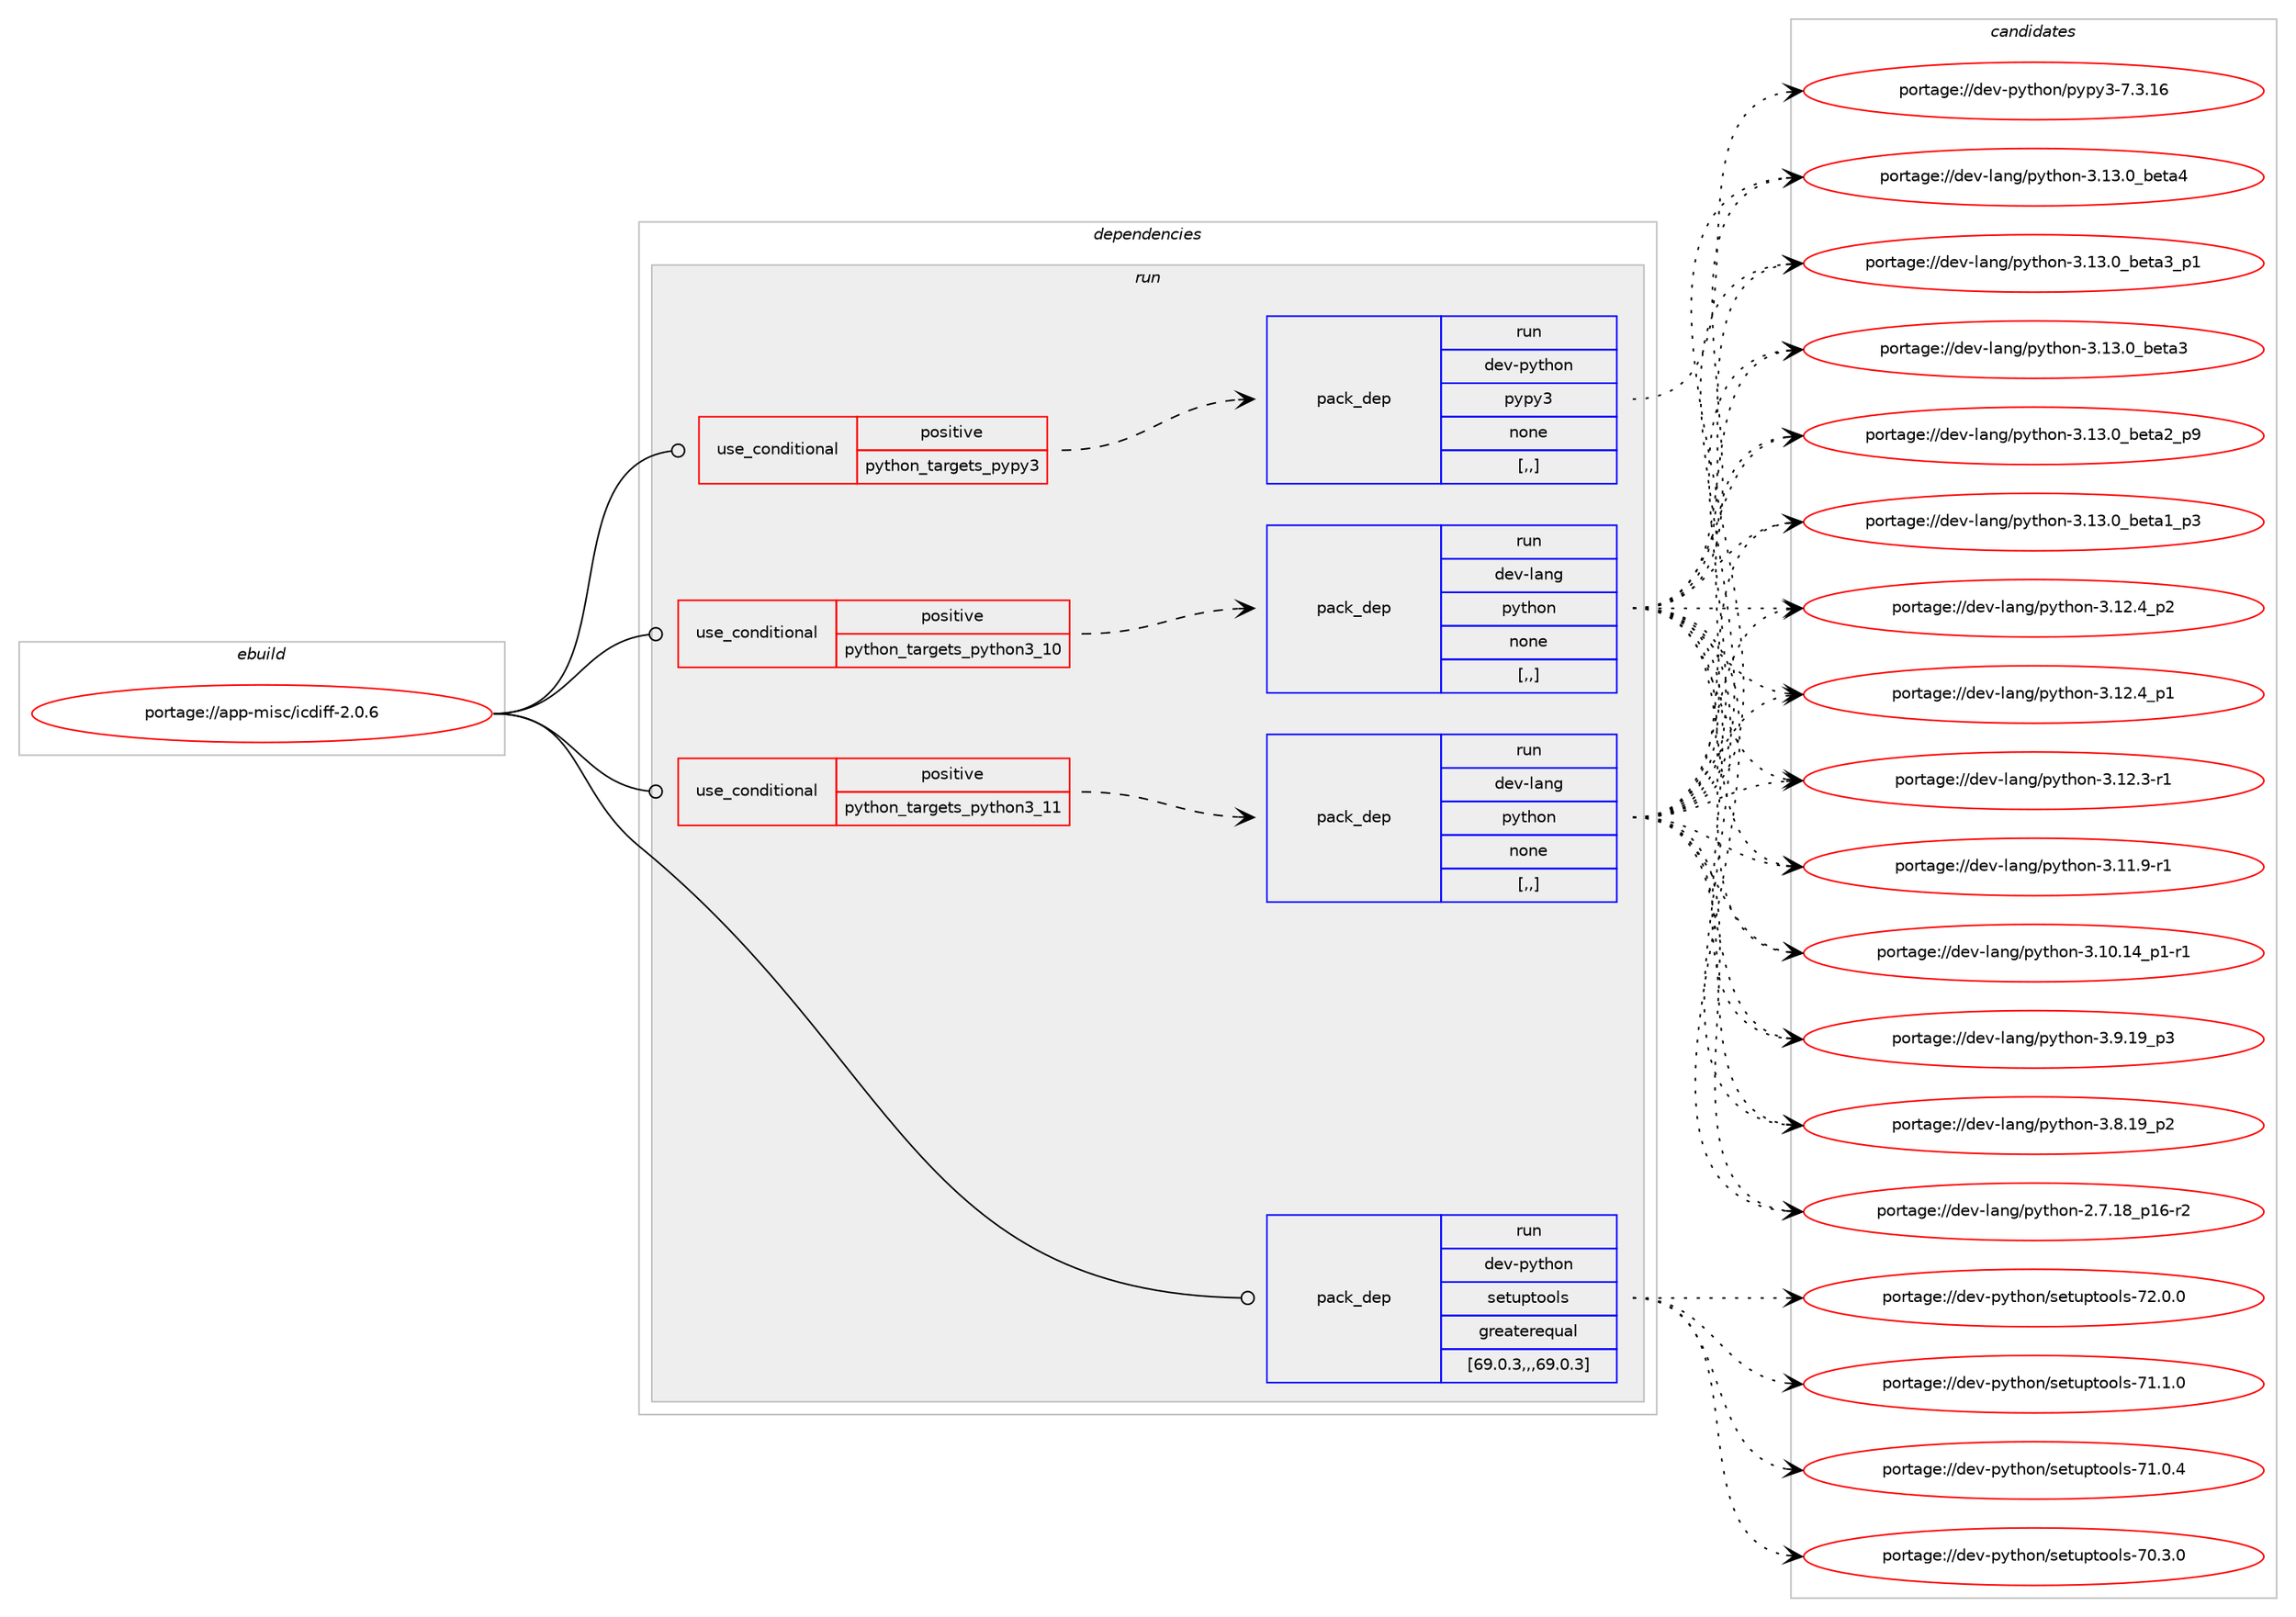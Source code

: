 digraph prolog {

# *************
# Graph options
# *************

newrank=true;
concentrate=true;
compound=true;
graph [rankdir=LR,fontname=Helvetica,fontsize=10,ranksep=1.5];#, ranksep=2.5, nodesep=0.2];
edge  [arrowhead=vee];
node  [fontname=Helvetica,fontsize=10];

# **********
# The ebuild
# **********

subgraph cluster_leftcol {
color=gray;
label=<<i>ebuild</i>>;
id [label="portage://app-misc/icdiff-2.0.6", color=red, width=4, href="../app-misc/icdiff-2.0.6.svg"];
}

# ****************
# The dependencies
# ****************

subgraph cluster_midcol {
color=gray;
label=<<i>dependencies</i>>;
subgraph cluster_compile {
fillcolor="#eeeeee";
style=filled;
label=<<i>compile</i>>;
}
subgraph cluster_compileandrun {
fillcolor="#eeeeee";
style=filled;
label=<<i>compile and run</i>>;
}
subgraph cluster_run {
fillcolor="#eeeeee";
style=filled;
label=<<i>run</i>>;
subgraph cond12134 {
dependency41965 [label=<<TABLE BORDER="0" CELLBORDER="1" CELLSPACING="0" CELLPADDING="4"><TR><TD ROWSPAN="3" CELLPADDING="10">use_conditional</TD></TR><TR><TD>positive</TD></TR><TR><TD>python_targets_pypy3</TD></TR></TABLE>>, shape=none, color=red];
subgraph pack29439 {
dependency41966 [label=<<TABLE BORDER="0" CELLBORDER="1" CELLSPACING="0" CELLPADDING="4" WIDTH="220"><TR><TD ROWSPAN="6" CELLPADDING="30">pack_dep</TD></TR><TR><TD WIDTH="110">run</TD></TR><TR><TD>dev-python</TD></TR><TR><TD>pypy3</TD></TR><TR><TD>none</TD></TR><TR><TD>[,,]</TD></TR></TABLE>>, shape=none, color=blue];
}
dependency41965:e -> dependency41966:w [weight=20,style="dashed",arrowhead="vee"];
}
id:e -> dependency41965:w [weight=20,style="solid",arrowhead="odot"];
subgraph cond12135 {
dependency41967 [label=<<TABLE BORDER="0" CELLBORDER="1" CELLSPACING="0" CELLPADDING="4"><TR><TD ROWSPAN="3" CELLPADDING="10">use_conditional</TD></TR><TR><TD>positive</TD></TR><TR><TD>python_targets_python3_10</TD></TR></TABLE>>, shape=none, color=red];
subgraph pack29440 {
dependency41968 [label=<<TABLE BORDER="0" CELLBORDER="1" CELLSPACING="0" CELLPADDING="4" WIDTH="220"><TR><TD ROWSPAN="6" CELLPADDING="30">pack_dep</TD></TR><TR><TD WIDTH="110">run</TD></TR><TR><TD>dev-lang</TD></TR><TR><TD>python</TD></TR><TR><TD>none</TD></TR><TR><TD>[,,]</TD></TR></TABLE>>, shape=none, color=blue];
}
dependency41967:e -> dependency41968:w [weight=20,style="dashed",arrowhead="vee"];
}
id:e -> dependency41967:w [weight=20,style="solid",arrowhead="odot"];
subgraph cond12136 {
dependency41969 [label=<<TABLE BORDER="0" CELLBORDER="1" CELLSPACING="0" CELLPADDING="4"><TR><TD ROWSPAN="3" CELLPADDING="10">use_conditional</TD></TR><TR><TD>positive</TD></TR><TR><TD>python_targets_python3_11</TD></TR></TABLE>>, shape=none, color=red];
subgraph pack29441 {
dependency41970 [label=<<TABLE BORDER="0" CELLBORDER="1" CELLSPACING="0" CELLPADDING="4" WIDTH="220"><TR><TD ROWSPAN="6" CELLPADDING="30">pack_dep</TD></TR><TR><TD WIDTH="110">run</TD></TR><TR><TD>dev-lang</TD></TR><TR><TD>python</TD></TR><TR><TD>none</TD></TR><TR><TD>[,,]</TD></TR></TABLE>>, shape=none, color=blue];
}
dependency41969:e -> dependency41970:w [weight=20,style="dashed",arrowhead="vee"];
}
id:e -> dependency41969:w [weight=20,style="solid",arrowhead="odot"];
subgraph pack29442 {
dependency41971 [label=<<TABLE BORDER="0" CELLBORDER="1" CELLSPACING="0" CELLPADDING="4" WIDTH="220"><TR><TD ROWSPAN="6" CELLPADDING="30">pack_dep</TD></TR><TR><TD WIDTH="110">run</TD></TR><TR><TD>dev-python</TD></TR><TR><TD>setuptools</TD></TR><TR><TD>greaterequal</TD></TR><TR><TD>[69.0.3,,,69.0.3]</TD></TR></TABLE>>, shape=none, color=blue];
}
id:e -> dependency41971:w [weight=20,style="solid",arrowhead="odot"];
}
}

# **************
# The candidates
# **************

subgraph cluster_choices {
rank=same;
color=gray;
label=<<i>candidates</i>>;

subgraph choice29439 {
color=black;
nodesep=1;
choice10010111845112121116104111110471121211121215145554651464954 [label="portage://dev-python/pypy3-7.3.16", color=red, width=4,href="../dev-python/pypy3-7.3.16.svg"];
dependency41966:e -> choice10010111845112121116104111110471121211121215145554651464954:w [style=dotted,weight="100"];
}
subgraph choice29440 {
color=black;
nodesep=1;
choice1001011184510897110103471121211161041111104551464951464895981011169752 [label="portage://dev-lang/python-3.13.0_beta4", color=red, width=4,href="../dev-lang/python-3.13.0_beta4.svg"];
choice10010111845108971101034711212111610411111045514649514648959810111697519511249 [label="portage://dev-lang/python-3.13.0_beta3_p1", color=red, width=4,href="../dev-lang/python-3.13.0_beta3_p1.svg"];
choice1001011184510897110103471121211161041111104551464951464895981011169751 [label="portage://dev-lang/python-3.13.0_beta3", color=red, width=4,href="../dev-lang/python-3.13.0_beta3.svg"];
choice10010111845108971101034711212111610411111045514649514648959810111697509511257 [label="portage://dev-lang/python-3.13.0_beta2_p9", color=red, width=4,href="../dev-lang/python-3.13.0_beta2_p9.svg"];
choice10010111845108971101034711212111610411111045514649514648959810111697499511251 [label="portage://dev-lang/python-3.13.0_beta1_p3", color=red, width=4,href="../dev-lang/python-3.13.0_beta1_p3.svg"];
choice100101118451089711010347112121116104111110455146495046529511250 [label="portage://dev-lang/python-3.12.4_p2", color=red, width=4,href="../dev-lang/python-3.12.4_p2.svg"];
choice100101118451089711010347112121116104111110455146495046529511249 [label="portage://dev-lang/python-3.12.4_p1", color=red, width=4,href="../dev-lang/python-3.12.4_p1.svg"];
choice100101118451089711010347112121116104111110455146495046514511449 [label="portage://dev-lang/python-3.12.3-r1", color=red, width=4,href="../dev-lang/python-3.12.3-r1.svg"];
choice100101118451089711010347112121116104111110455146494946574511449 [label="portage://dev-lang/python-3.11.9-r1", color=red, width=4,href="../dev-lang/python-3.11.9-r1.svg"];
choice100101118451089711010347112121116104111110455146494846495295112494511449 [label="portage://dev-lang/python-3.10.14_p1-r1", color=red, width=4,href="../dev-lang/python-3.10.14_p1-r1.svg"];
choice100101118451089711010347112121116104111110455146574649579511251 [label="portage://dev-lang/python-3.9.19_p3", color=red, width=4,href="../dev-lang/python-3.9.19_p3.svg"];
choice100101118451089711010347112121116104111110455146564649579511250 [label="portage://dev-lang/python-3.8.19_p2", color=red, width=4,href="../dev-lang/python-3.8.19_p2.svg"];
choice100101118451089711010347112121116104111110455046554649569511249544511450 [label="portage://dev-lang/python-2.7.18_p16-r2", color=red, width=4,href="../dev-lang/python-2.7.18_p16-r2.svg"];
dependency41968:e -> choice1001011184510897110103471121211161041111104551464951464895981011169752:w [style=dotted,weight="100"];
dependency41968:e -> choice10010111845108971101034711212111610411111045514649514648959810111697519511249:w [style=dotted,weight="100"];
dependency41968:e -> choice1001011184510897110103471121211161041111104551464951464895981011169751:w [style=dotted,weight="100"];
dependency41968:e -> choice10010111845108971101034711212111610411111045514649514648959810111697509511257:w [style=dotted,weight="100"];
dependency41968:e -> choice10010111845108971101034711212111610411111045514649514648959810111697499511251:w [style=dotted,weight="100"];
dependency41968:e -> choice100101118451089711010347112121116104111110455146495046529511250:w [style=dotted,weight="100"];
dependency41968:e -> choice100101118451089711010347112121116104111110455146495046529511249:w [style=dotted,weight="100"];
dependency41968:e -> choice100101118451089711010347112121116104111110455146495046514511449:w [style=dotted,weight="100"];
dependency41968:e -> choice100101118451089711010347112121116104111110455146494946574511449:w [style=dotted,weight="100"];
dependency41968:e -> choice100101118451089711010347112121116104111110455146494846495295112494511449:w [style=dotted,weight="100"];
dependency41968:e -> choice100101118451089711010347112121116104111110455146574649579511251:w [style=dotted,weight="100"];
dependency41968:e -> choice100101118451089711010347112121116104111110455146564649579511250:w [style=dotted,weight="100"];
dependency41968:e -> choice100101118451089711010347112121116104111110455046554649569511249544511450:w [style=dotted,weight="100"];
}
subgraph choice29441 {
color=black;
nodesep=1;
choice1001011184510897110103471121211161041111104551464951464895981011169752 [label="portage://dev-lang/python-3.13.0_beta4", color=red, width=4,href="../dev-lang/python-3.13.0_beta4.svg"];
choice10010111845108971101034711212111610411111045514649514648959810111697519511249 [label="portage://dev-lang/python-3.13.0_beta3_p1", color=red, width=4,href="../dev-lang/python-3.13.0_beta3_p1.svg"];
choice1001011184510897110103471121211161041111104551464951464895981011169751 [label="portage://dev-lang/python-3.13.0_beta3", color=red, width=4,href="../dev-lang/python-3.13.0_beta3.svg"];
choice10010111845108971101034711212111610411111045514649514648959810111697509511257 [label="portage://dev-lang/python-3.13.0_beta2_p9", color=red, width=4,href="../dev-lang/python-3.13.0_beta2_p9.svg"];
choice10010111845108971101034711212111610411111045514649514648959810111697499511251 [label="portage://dev-lang/python-3.13.0_beta1_p3", color=red, width=4,href="../dev-lang/python-3.13.0_beta1_p3.svg"];
choice100101118451089711010347112121116104111110455146495046529511250 [label="portage://dev-lang/python-3.12.4_p2", color=red, width=4,href="../dev-lang/python-3.12.4_p2.svg"];
choice100101118451089711010347112121116104111110455146495046529511249 [label="portage://dev-lang/python-3.12.4_p1", color=red, width=4,href="../dev-lang/python-3.12.4_p1.svg"];
choice100101118451089711010347112121116104111110455146495046514511449 [label="portage://dev-lang/python-3.12.3-r1", color=red, width=4,href="../dev-lang/python-3.12.3-r1.svg"];
choice100101118451089711010347112121116104111110455146494946574511449 [label="portage://dev-lang/python-3.11.9-r1", color=red, width=4,href="../dev-lang/python-3.11.9-r1.svg"];
choice100101118451089711010347112121116104111110455146494846495295112494511449 [label="portage://dev-lang/python-3.10.14_p1-r1", color=red, width=4,href="../dev-lang/python-3.10.14_p1-r1.svg"];
choice100101118451089711010347112121116104111110455146574649579511251 [label="portage://dev-lang/python-3.9.19_p3", color=red, width=4,href="../dev-lang/python-3.9.19_p3.svg"];
choice100101118451089711010347112121116104111110455146564649579511250 [label="portage://dev-lang/python-3.8.19_p2", color=red, width=4,href="../dev-lang/python-3.8.19_p2.svg"];
choice100101118451089711010347112121116104111110455046554649569511249544511450 [label="portage://dev-lang/python-2.7.18_p16-r2", color=red, width=4,href="../dev-lang/python-2.7.18_p16-r2.svg"];
dependency41970:e -> choice1001011184510897110103471121211161041111104551464951464895981011169752:w [style=dotted,weight="100"];
dependency41970:e -> choice10010111845108971101034711212111610411111045514649514648959810111697519511249:w [style=dotted,weight="100"];
dependency41970:e -> choice1001011184510897110103471121211161041111104551464951464895981011169751:w [style=dotted,weight="100"];
dependency41970:e -> choice10010111845108971101034711212111610411111045514649514648959810111697509511257:w [style=dotted,weight="100"];
dependency41970:e -> choice10010111845108971101034711212111610411111045514649514648959810111697499511251:w [style=dotted,weight="100"];
dependency41970:e -> choice100101118451089711010347112121116104111110455146495046529511250:w [style=dotted,weight="100"];
dependency41970:e -> choice100101118451089711010347112121116104111110455146495046529511249:w [style=dotted,weight="100"];
dependency41970:e -> choice100101118451089711010347112121116104111110455146495046514511449:w [style=dotted,weight="100"];
dependency41970:e -> choice100101118451089711010347112121116104111110455146494946574511449:w [style=dotted,weight="100"];
dependency41970:e -> choice100101118451089711010347112121116104111110455146494846495295112494511449:w [style=dotted,weight="100"];
dependency41970:e -> choice100101118451089711010347112121116104111110455146574649579511251:w [style=dotted,weight="100"];
dependency41970:e -> choice100101118451089711010347112121116104111110455146564649579511250:w [style=dotted,weight="100"];
dependency41970:e -> choice100101118451089711010347112121116104111110455046554649569511249544511450:w [style=dotted,weight="100"];
}
subgraph choice29442 {
color=black;
nodesep=1;
choice100101118451121211161041111104711510111611711211611111110811545555046484648 [label="portage://dev-python/setuptools-72.0.0", color=red, width=4,href="../dev-python/setuptools-72.0.0.svg"];
choice100101118451121211161041111104711510111611711211611111110811545554946494648 [label="portage://dev-python/setuptools-71.1.0", color=red, width=4,href="../dev-python/setuptools-71.1.0.svg"];
choice100101118451121211161041111104711510111611711211611111110811545554946484652 [label="portage://dev-python/setuptools-71.0.4", color=red, width=4,href="../dev-python/setuptools-71.0.4.svg"];
choice100101118451121211161041111104711510111611711211611111110811545554846514648 [label="portage://dev-python/setuptools-70.3.0", color=red, width=4,href="../dev-python/setuptools-70.3.0.svg"];
dependency41971:e -> choice100101118451121211161041111104711510111611711211611111110811545555046484648:w [style=dotted,weight="100"];
dependency41971:e -> choice100101118451121211161041111104711510111611711211611111110811545554946494648:w [style=dotted,weight="100"];
dependency41971:e -> choice100101118451121211161041111104711510111611711211611111110811545554946484652:w [style=dotted,weight="100"];
dependency41971:e -> choice100101118451121211161041111104711510111611711211611111110811545554846514648:w [style=dotted,weight="100"];
}
}

}
